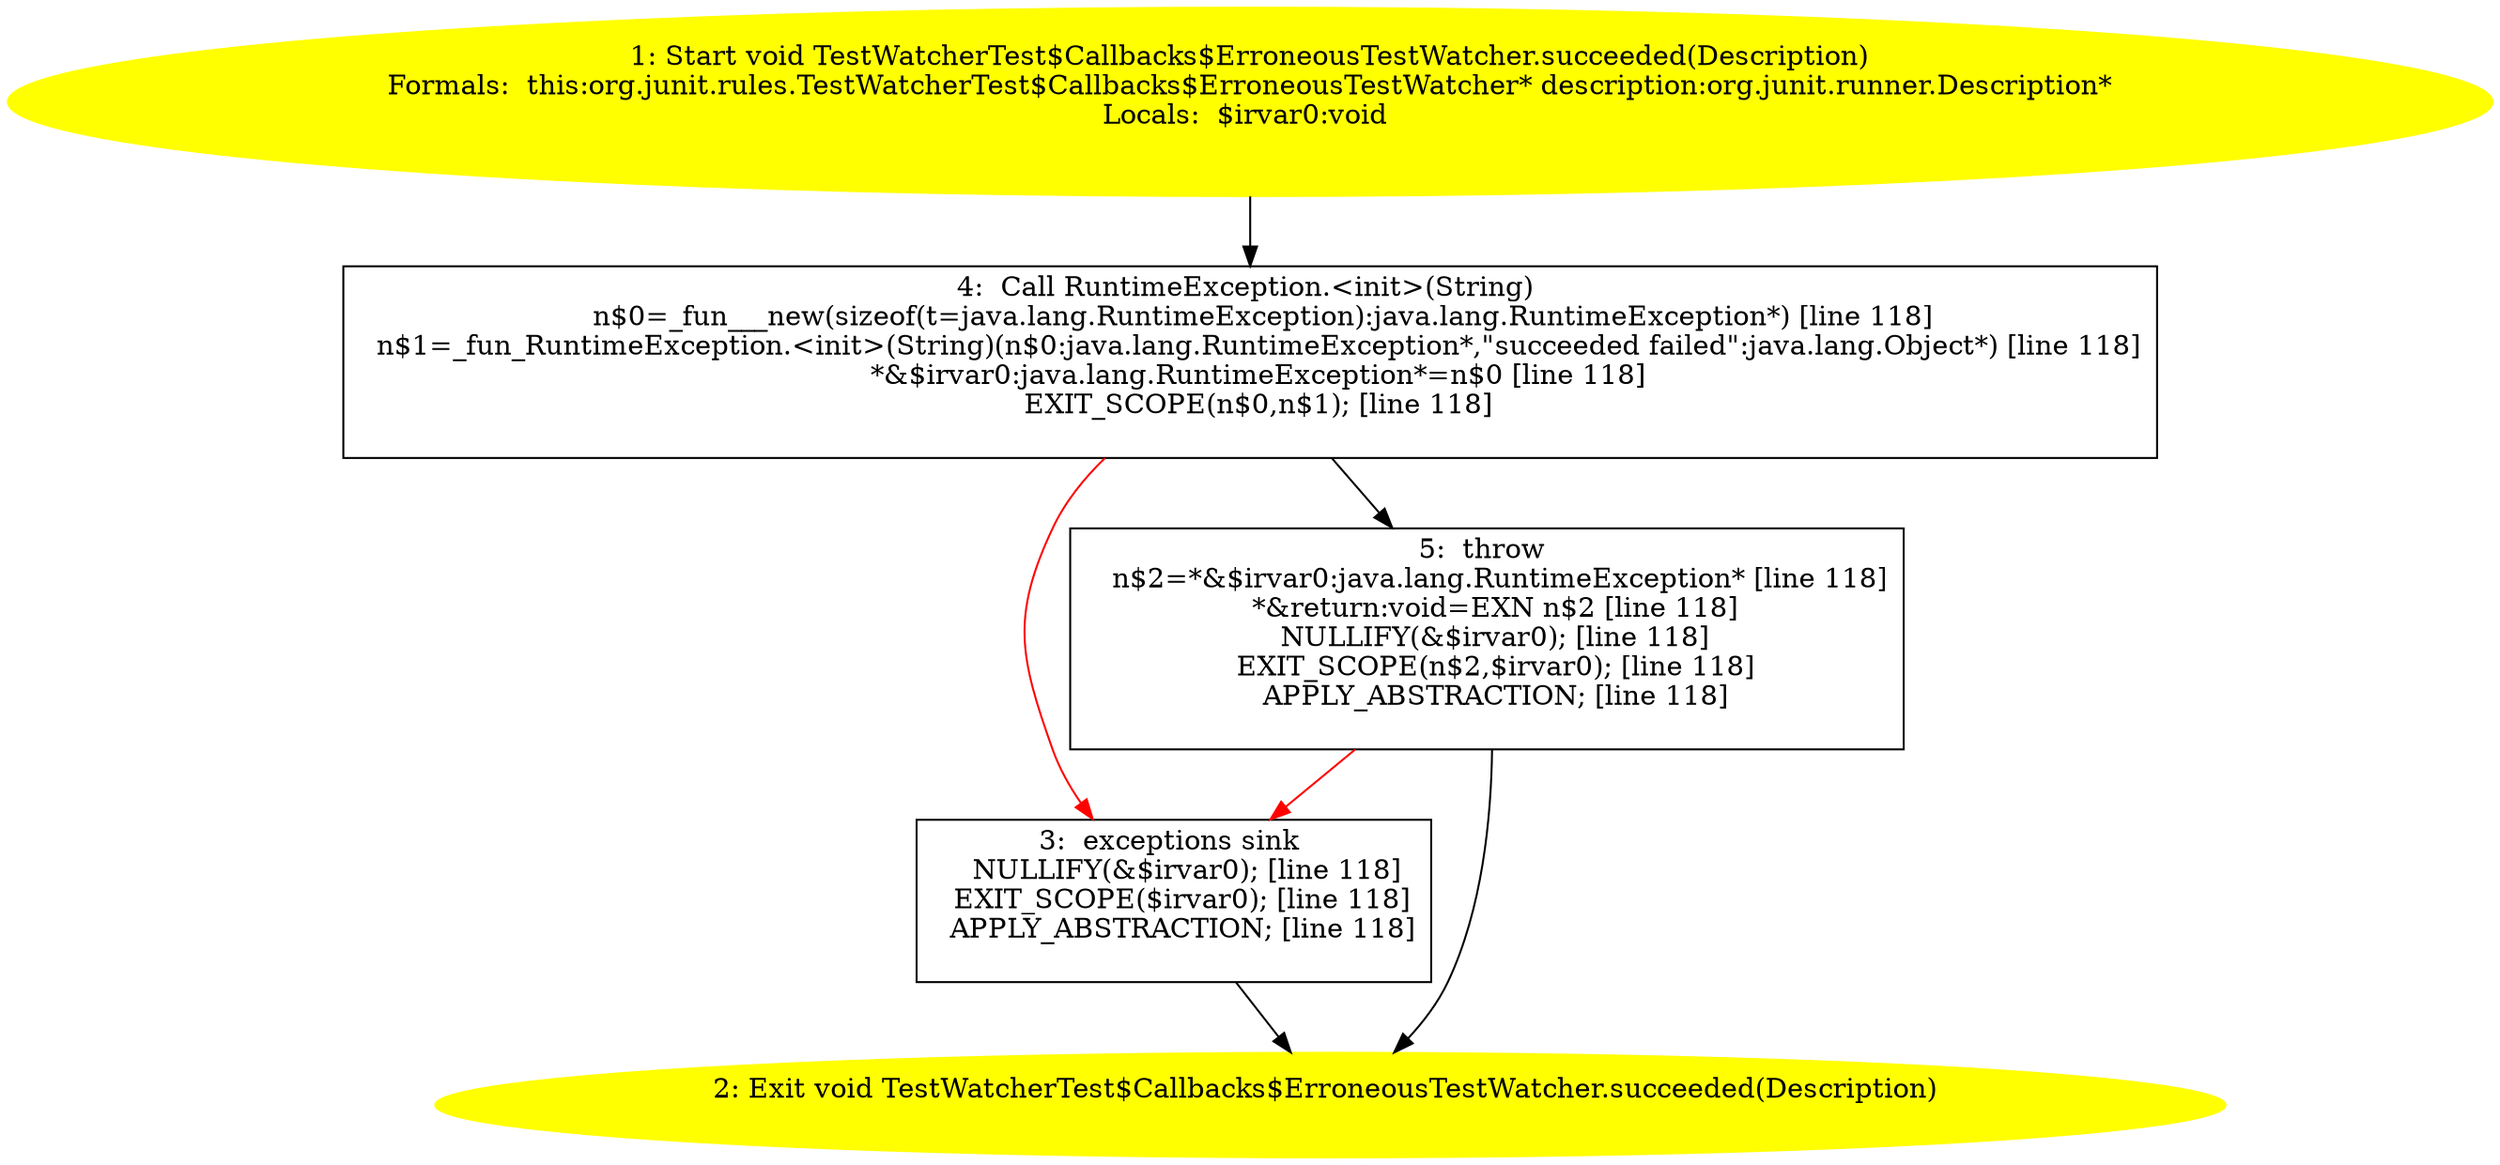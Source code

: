/* @generated */
digraph cfg {
"org.junit.rules.TestWatcherTest$Callbacks$ErroneousTestWatcher.succeeded(org.junit.runner.Descriptio.8ce324d9dca94825027cdc6bfce13ef4_1" [label="1: Start void TestWatcherTest$Callbacks$ErroneousTestWatcher.succeeded(Description)\nFormals:  this:org.junit.rules.TestWatcherTest$Callbacks$ErroneousTestWatcher* description:org.junit.runner.Description*\nLocals:  $irvar0:void \n  " color=yellow style=filled]
	

	 "org.junit.rules.TestWatcherTest$Callbacks$ErroneousTestWatcher.succeeded(org.junit.runner.Descriptio.8ce324d9dca94825027cdc6bfce13ef4_1" -> "org.junit.rules.TestWatcherTest$Callbacks$ErroneousTestWatcher.succeeded(org.junit.runner.Descriptio.8ce324d9dca94825027cdc6bfce13ef4_4" ;
"org.junit.rules.TestWatcherTest$Callbacks$ErroneousTestWatcher.succeeded(org.junit.runner.Descriptio.8ce324d9dca94825027cdc6bfce13ef4_2" [label="2: Exit void TestWatcherTest$Callbacks$ErroneousTestWatcher.succeeded(Description) \n  " color=yellow style=filled]
	

"org.junit.rules.TestWatcherTest$Callbacks$ErroneousTestWatcher.succeeded(org.junit.runner.Descriptio.8ce324d9dca94825027cdc6bfce13ef4_3" [label="3:  exceptions sink \n   NULLIFY(&$irvar0); [line 118]\n  EXIT_SCOPE($irvar0); [line 118]\n  APPLY_ABSTRACTION; [line 118]\n " shape="box"]
	

	 "org.junit.rules.TestWatcherTest$Callbacks$ErroneousTestWatcher.succeeded(org.junit.runner.Descriptio.8ce324d9dca94825027cdc6bfce13ef4_3" -> "org.junit.rules.TestWatcherTest$Callbacks$ErroneousTestWatcher.succeeded(org.junit.runner.Descriptio.8ce324d9dca94825027cdc6bfce13ef4_2" ;
"org.junit.rules.TestWatcherTest$Callbacks$ErroneousTestWatcher.succeeded(org.junit.runner.Descriptio.8ce324d9dca94825027cdc6bfce13ef4_4" [label="4:  Call RuntimeException.<init>(String) \n   n$0=_fun___new(sizeof(t=java.lang.RuntimeException):java.lang.RuntimeException*) [line 118]\n  n$1=_fun_RuntimeException.<init>(String)(n$0:java.lang.RuntimeException*,\"succeeded failed\":java.lang.Object*) [line 118]\n  *&$irvar0:java.lang.RuntimeException*=n$0 [line 118]\n  EXIT_SCOPE(n$0,n$1); [line 118]\n " shape="box"]
	

	 "org.junit.rules.TestWatcherTest$Callbacks$ErroneousTestWatcher.succeeded(org.junit.runner.Descriptio.8ce324d9dca94825027cdc6bfce13ef4_4" -> "org.junit.rules.TestWatcherTest$Callbacks$ErroneousTestWatcher.succeeded(org.junit.runner.Descriptio.8ce324d9dca94825027cdc6bfce13ef4_5" ;
	 "org.junit.rules.TestWatcherTest$Callbacks$ErroneousTestWatcher.succeeded(org.junit.runner.Descriptio.8ce324d9dca94825027cdc6bfce13ef4_4" -> "org.junit.rules.TestWatcherTest$Callbacks$ErroneousTestWatcher.succeeded(org.junit.runner.Descriptio.8ce324d9dca94825027cdc6bfce13ef4_3" [color="red" ];
"org.junit.rules.TestWatcherTest$Callbacks$ErroneousTestWatcher.succeeded(org.junit.runner.Descriptio.8ce324d9dca94825027cdc6bfce13ef4_5" [label="5:  throw \n   n$2=*&$irvar0:java.lang.RuntimeException* [line 118]\n  *&return:void=EXN n$2 [line 118]\n  NULLIFY(&$irvar0); [line 118]\n  EXIT_SCOPE(n$2,$irvar0); [line 118]\n  APPLY_ABSTRACTION; [line 118]\n " shape="box"]
	

	 "org.junit.rules.TestWatcherTest$Callbacks$ErroneousTestWatcher.succeeded(org.junit.runner.Descriptio.8ce324d9dca94825027cdc6bfce13ef4_5" -> "org.junit.rules.TestWatcherTest$Callbacks$ErroneousTestWatcher.succeeded(org.junit.runner.Descriptio.8ce324d9dca94825027cdc6bfce13ef4_2" ;
	 "org.junit.rules.TestWatcherTest$Callbacks$ErroneousTestWatcher.succeeded(org.junit.runner.Descriptio.8ce324d9dca94825027cdc6bfce13ef4_5" -> "org.junit.rules.TestWatcherTest$Callbacks$ErroneousTestWatcher.succeeded(org.junit.runner.Descriptio.8ce324d9dca94825027cdc6bfce13ef4_3" [color="red" ];
}
